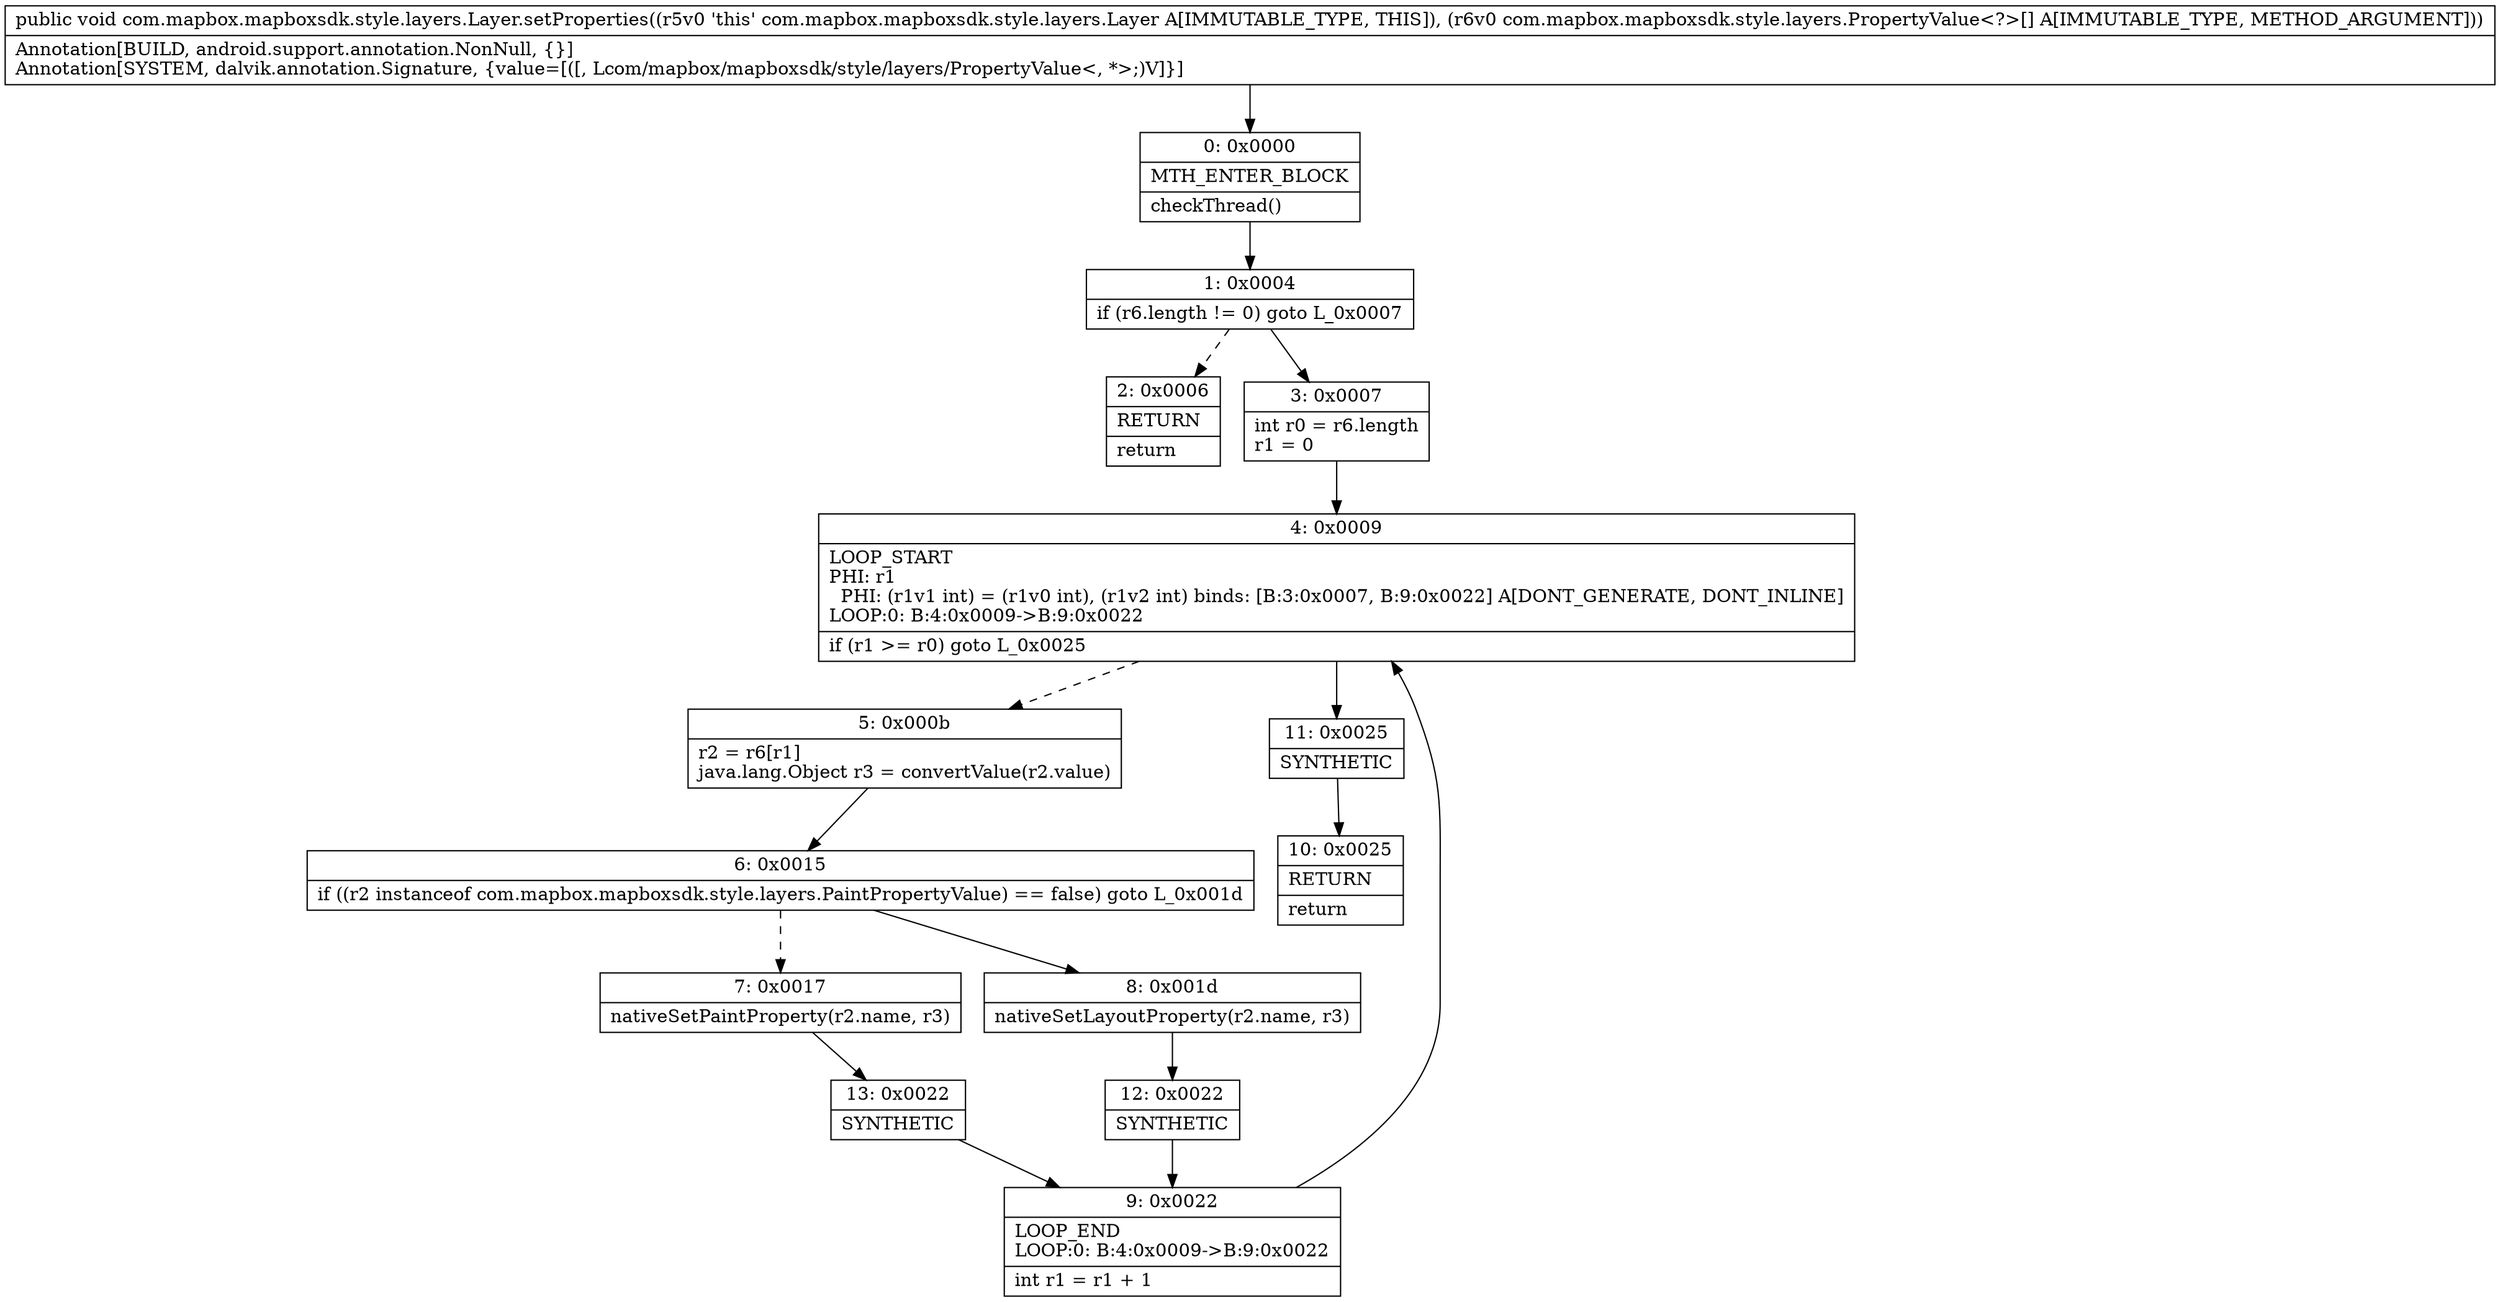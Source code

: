 digraph "CFG forcom.mapbox.mapboxsdk.style.layers.Layer.setProperties([Lcom\/mapbox\/mapboxsdk\/style\/layers\/PropertyValue;)V" {
Node_0 [shape=record,label="{0\:\ 0x0000|MTH_ENTER_BLOCK\l|checkThread()\l}"];
Node_1 [shape=record,label="{1\:\ 0x0004|if (r6.length != 0) goto L_0x0007\l}"];
Node_2 [shape=record,label="{2\:\ 0x0006|RETURN\l|return\l}"];
Node_3 [shape=record,label="{3\:\ 0x0007|int r0 = r6.length\lr1 = 0\l}"];
Node_4 [shape=record,label="{4\:\ 0x0009|LOOP_START\lPHI: r1 \l  PHI: (r1v1 int) = (r1v0 int), (r1v2 int) binds: [B:3:0x0007, B:9:0x0022] A[DONT_GENERATE, DONT_INLINE]\lLOOP:0: B:4:0x0009\-\>B:9:0x0022\l|if (r1 \>= r0) goto L_0x0025\l}"];
Node_5 [shape=record,label="{5\:\ 0x000b|r2 = r6[r1]\ljava.lang.Object r3 = convertValue(r2.value)\l}"];
Node_6 [shape=record,label="{6\:\ 0x0015|if ((r2 instanceof com.mapbox.mapboxsdk.style.layers.PaintPropertyValue) == false) goto L_0x001d\l}"];
Node_7 [shape=record,label="{7\:\ 0x0017|nativeSetPaintProperty(r2.name, r3)\l}"];
Node_8 [shape=record,label="{8\:\ 0x001d|nativeSetLayoutProperty(r2.name, r3)\l}"];
Node_9 [shape=record,label="{9\:\ 0x0022|LOOP_END\lLOOP:0: B:4:0x0009\-\>B:9:0x0022\l|int r1 = r1 + 1\l}"];
Node_10 [shape=record,label="{10\:\ 0x0025|RETURN\l|return\l}"];
Node_11 [shape=record,label="{11\:\ 0x0025|SYNTHETIC\l}"];
Node_12 [shape=record,label="{12\:\ 0x0022|SYNTHETIC\l}"];
Node_13 [shape=record,label="{13\:\ 0x0022|SYNTHETIC\l}"];
MethodNode[shape=record,label="{public void com.mapbox.mapboxsdk.style.layers.Layer.setProperties((r5v0 'this' com.mapbox.mapboxsdk.style.layers.Layer A[IMMUTABLE_TYPE, THIS]), (r6v0 com.mapbox.mapboxsdk.style.layers.PropertyValue\<?\>[] A[IMMUTABLE_TYPE, METHOD_ARGUMENT]))  | Annotation[BUILD, android.support.annotation.NonNull, \{\}]\lAnnotation[SYSTEM, dalvik.annotation.Signature, \{value=[([, Lcom\/mapbox\/mapboxsdk\/style\/layers\/PropertyValue\<, *\>;)V]\}]\l}"];
MethodNode -> Node_0;
Node_0 -> Node_1;
Node_1 -> Node_2[style=dashed];
Node_1 -> Node_3;
Node_3 -> Node_4;
Node_4 -> Node_5[style=dashed];
Node_4 -> Node_11;
Node_5 -> Node_6;
Node_6 -> Node_7[style=dashed];
Node_6 -> Node_8;
Node_7 -> Node_13;
Node_8 -> Node_12;
Node_9 -> Node_4;
Node_11 -> Node_10;
Node_12 -> Node_9;
Node_13 -> Node_9;
}

